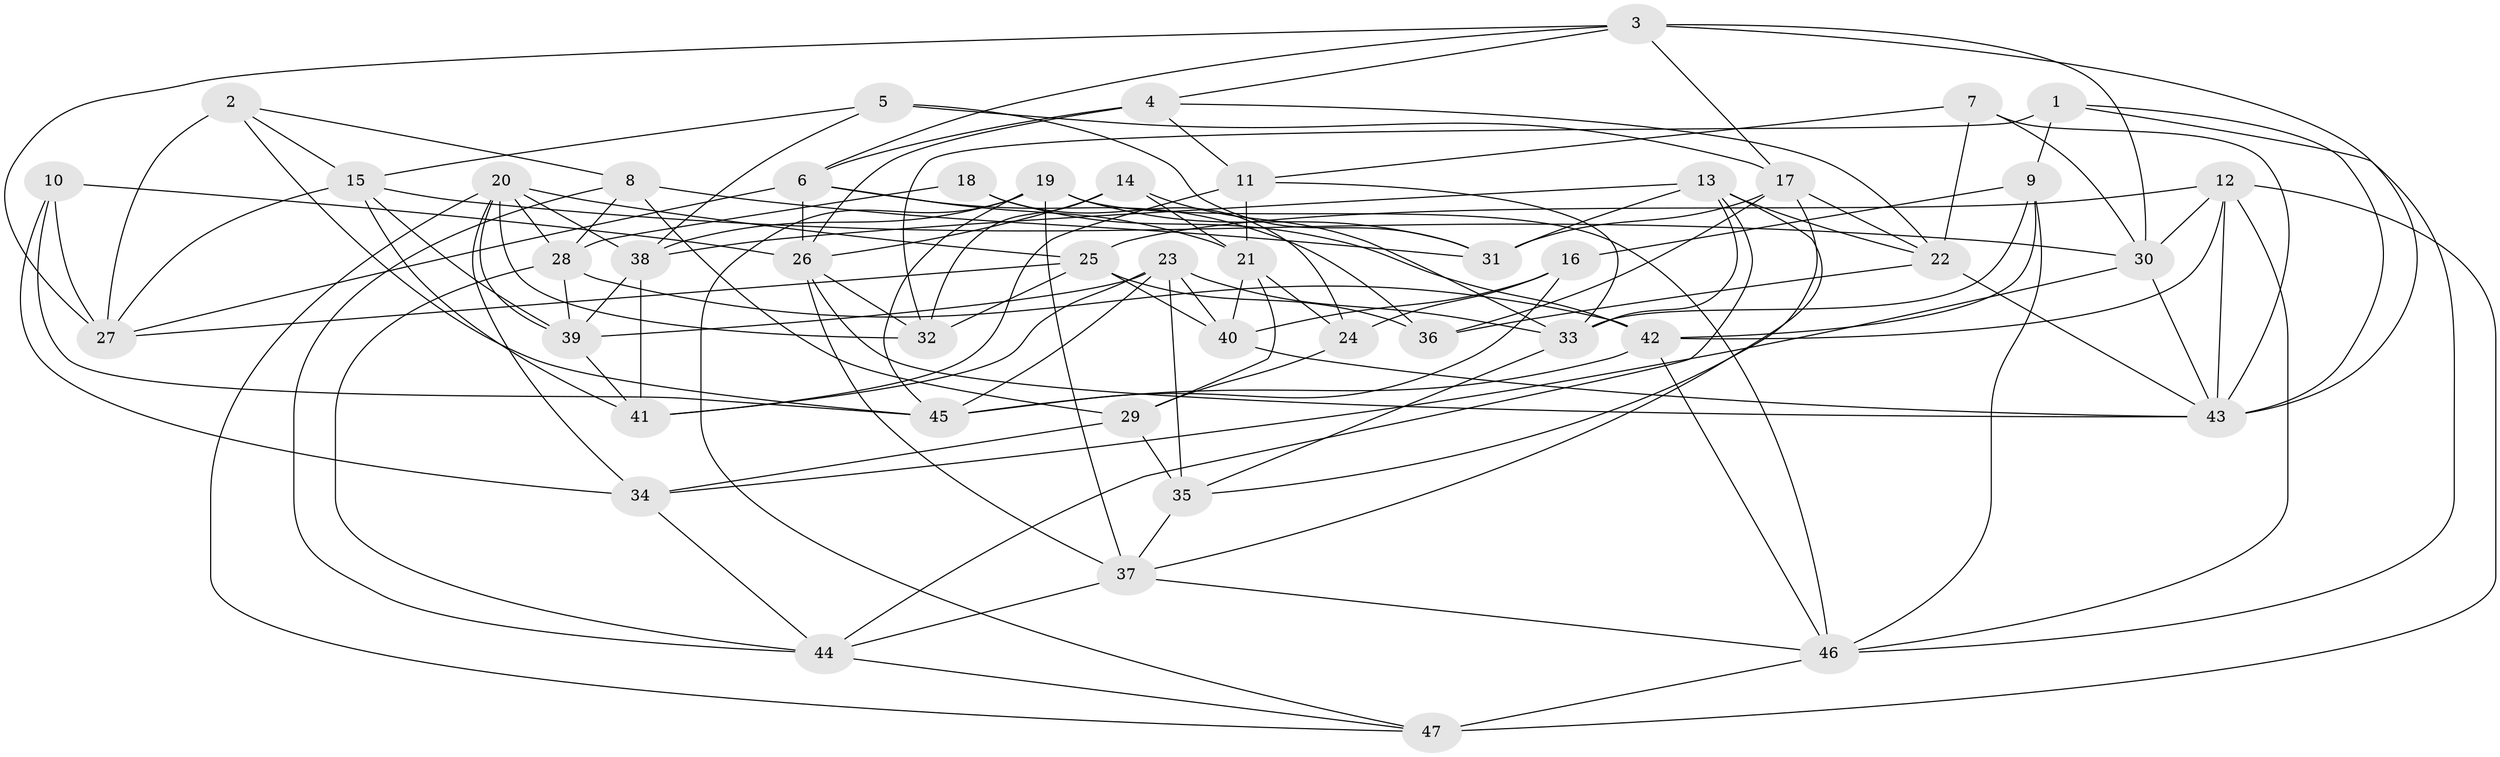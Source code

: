 // original degree distribution, {4: 1.0}
// Generated by graph-tools (version 1.1) at 2025/38/03/04/25 23:38:08]
// undirected, 47 vertices, 127 edges
graph export_dot {
  node [color=gray90,style=filled];
  1;
  2;
  3;
  4;
  5;
  6;
  7;
  8;
  9;
  10;
  11;
  12;
  13;
  14;
  15;
  16;
  17;
  18;
  19;
  20;
  21;
  22;
  23;
  24;
  25;
  26;
  27;
  28;
  29;
  30;
  31;
  32;
  33;
  34;
  35;
  36;
  37;
  38;
  39;
  40;
  41;
  42;
  43;
  44;
  45;
  46;
  47;
  1 -- 9 [weight=1.0];
  1 -- 32 [weight=1.0];
  1 -- 43 [weight=1.0];
  1 -- 46 [weight=1.0];
  2 -- 8 [weight=1.0];
  2 -- 15 [weight=1.0];
  2 -- 27 [weight=1.0];
  2 -- 45 [weight=1.0];
  3 -- 4 [weight=1.0];
  3 -- 6 [weight=1.0];
  3 -- 17 [weight=1.0];
  3 -- 27 [weight=1.0];
  3 -- 30 [weight=1.0];
  3 -- 43 [weight=1.0];
  4 -- 6 [weight=1.0];
  4 -- 11 [weight=1.0];
  4 -- 22 [weight=1.0];
  4 -- 26 [weight=2.0];
  5 -- 15 [weight=1.0];
  5 -- 17 [weight=1.0];
  5 -- 31 [weight=1.0];
  5 -- 38 [weight=1.0];
  6 -- 21 [weight=1.0];
  6 -- 26 [weight=1.0];
  6 -- 27 [weight=1.0];
  6 -- 36 [weight=1.0];
  7 -- 11 [weight=1.0];
  7 -- 22 [weight=1.0];
  7 -- 30 [weight=1.0];
  7 -- 43 [weight=1.0];
  8 -- 28 [weight=1.0];
  8 -- 29 [weight=1.0];
  8 -- 31 [weight=2.0];
  8 -- 44 [weight=1.0];
  9 -- 16 [weight=2.0];
  9 -- 33 [weight=1.0];
  9 -- 42 [weight=1.0];
  9 -- 46 [weight=1.0];
  10 -- 26 [weight=1.0];
  10 -- 27 [weight=1.0];
  10 -- 34 [weight=1.0];
  10 -- 45 [weight=1.0];
  11 -- 21 [weight=1.0];
  11 -- 33 [weight=1.0];
  11 -- 41 [weight=2.0];
  12 -- 25 [weight=1.0];
  12 -- 30 [weight=1.0];
  12 -- 42 [weight=1.0];
  12 -- 43 [weight=1.0];
  12 -- 46 [weight=1.0];
  12 -- 47 [weight=1.0];
  13 -- 22 [weight=1.0];
  13 -- 31 [weight=1.0];
  13 -- 33 [weight=1.0];
  13 -- 37 [weight=1.0];
  13 -- 38 [weight=1.0];
  13 -- 44 [weight=1.0];
  14 -- 21 [weight=1.0];
  14 -- 26 [weight=1.0];
  14 -- 32 [weight=1.0];
  14 -- 33 [weight=1.0];
  15 -- 27 [weight=1.0];
  15 -- 30 [weight=1.0];
  15 -- 39 [weight=1.0];
  15 -- 41 [weight=1.0];
  16 -- 24 [weight=1.0];
  16 -- 40 [weight=2.0];
  16 -- 45 [weight=1.0];
  17 -- 22 [weight=1.0];
  17 -- 31 [weight=1.0];
  17 -- 35 [weight=1.0];
  17 -- 36 [weight=1.0];
  18 -- 24 [weight=2.0];
  18 -- 28 [weight=1.0];
  18 -- 42 [weight=1.0];
  19 -- 31 [weight=1.0];
  19 -- 37 [weight=1.0];
  19 -- 38 [weight=1.0];
  19 -- 45 [weight=1.0];
  19 -- 46 [weight=1.0];
  19 -- 47 [weight=1.0];
  20 -- 25 [weight=1.0];
  20 -- 28 [weight=1.0];
  20 -- 32 [weight=2.0];
  20 -- 34 [weight=1.0];
  20 -- 38 [weight=1.0];
  20 -- 39 [weight=1.0];
  20 -- 47 [weight=1.0];
  21 -- 24 [weight=1.0];
  21 -- 29 [weight=1.0];
  21 -- 40 [weight=1.0];
  22 -- 36 [weight=1.0];
  22 -- 43 [weight=1.0];
  23 -- 33 [weight=1.0];
  23 -- 35 [weight=1.0];
  23 -- 39 [weight=1.0];
  23 -- 40 [weight=1.0];
  23 -- 41 [weight=1.0];
  23 -- 45 [weight=1.0];
  24 -- 29 [weight=2.0];
  25 -- 27 [weight=1.0];
  25 -- 32 [weight=1.0];
  25 -- 36 [weight=1.0];
  25 -- 40 [weight=1.0];
  26 -- 32 [weight=1.0];
  26 -- 37 [weight=1.0];
  26 -- 43 [weight=1.0];
  28 -- 39 [weight=1.0];
  28 -- 42 [weight=1.0];
  28 -- 44 [weight=1.0];
  29 -- 34 [weight=2.0];
  29 -- 35 [weight=2.0];
  30 -- 34 [weight=1.0];
  30 -- 43 [weight=1.0];
  33 -- 35 [weight=1.0];
  34 -- 44 [weight=1.0];
  35 -- 37 [weight=1.0];
  37 -- 44 [weight=1.0];
  37 -- 46 [weight=1.0];
  38 -- 39 [weight=1.0];
  38 -- 41 [weight=1.0];
  39 -- 41 [weight=1.0];
  40 -- 43 [weight=1.0];
  42 -- 45 [weight=1.0];
  42 -- 46 [weight=1.0];
  44 -- 47 [weight=1.0];
  46 -- 47 [weight=2.0];
}
